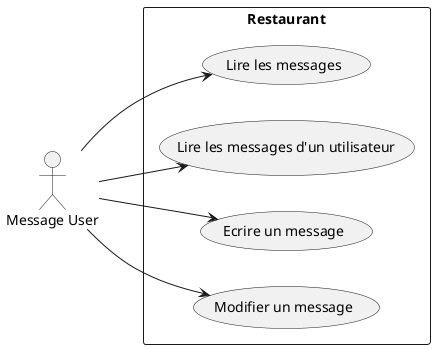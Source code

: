 @startuml
left to right direction
actor "Message User" as fc
rectangle Restaurant {
  usecase "Lire les messages" as UC1
  usecase "Lire les messages d'un utilisateur" as UC2
  usecase "Ecrire un message" as UC3
  usecase "Modifier un message" as UC4
}
fc --> UC1
fc --> UC2
fc --> UC3
fc --> UC4
@enduml